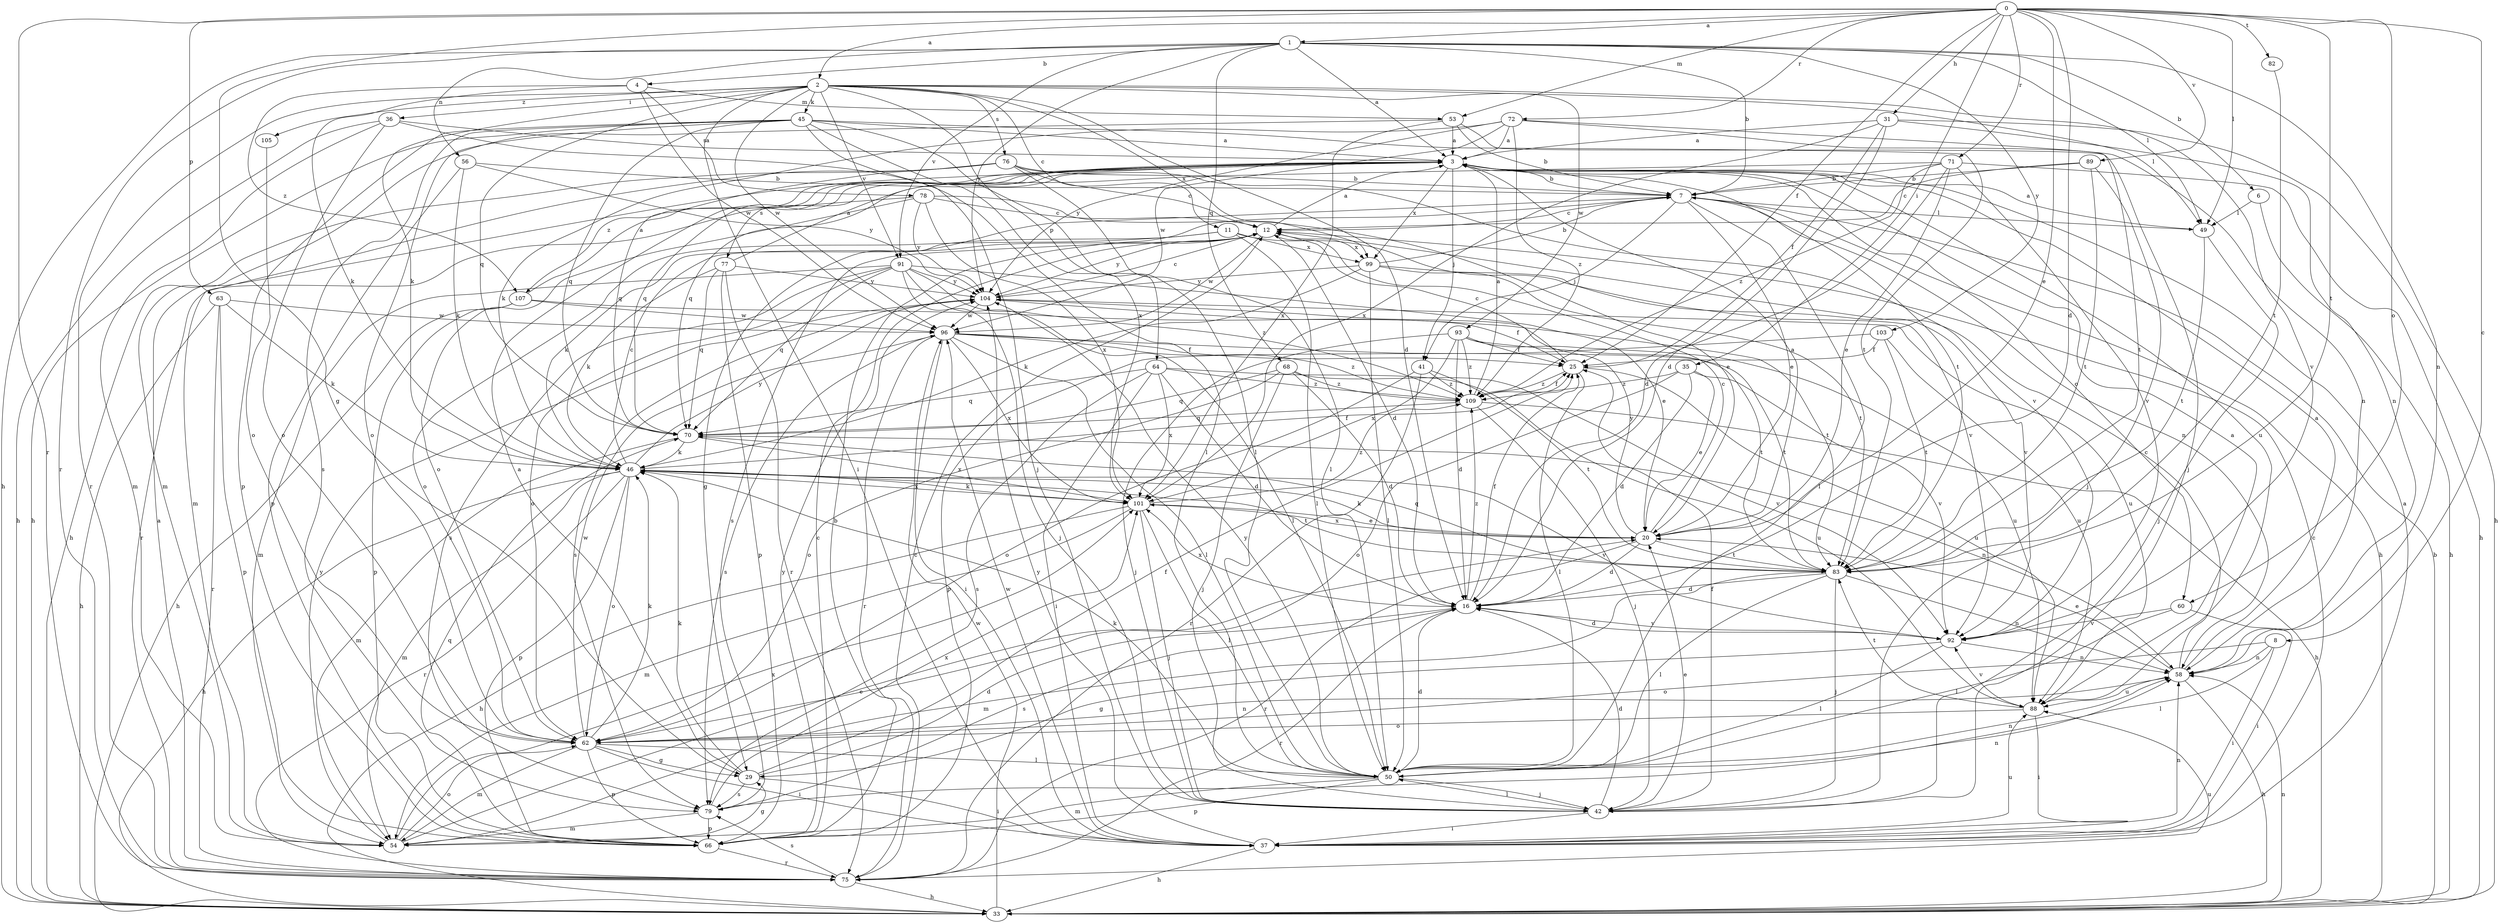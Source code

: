 strict digraph  {
0;
1;
2;
3;
4;
6;
7;
8;
11;
12;
16;
20;
25;
29;
31;
33;
35;
36;
37;
41;
42;
45;
46;
49;
50;
53;
54;
56;
58;
60;
62;
63;
64;
66;
68;
70;
71;
72;
75;
76;
77;
78;
79;
82;
83;
88;
89;
91;
92;
93;
96;
99;
101;
103;
104;
105;
107;
109;
0 -> 1  [label=a];
0 -> 2  [label=a];
0 -> 8  [label=c];
0 -> 16  [label=d];
0 -> 20  [label=e];
0 -> 25  [label=f];
0 -> 29  [label=g];
0 -> 31  [label=h];
0 -> 35  [label=i];
0 -> 49  [label=l];
0 -> 53  [label=m];
0 -> 60  [label=o];
0 -> 63  [label=p];
0 -> 71  [label=r];
0 -> 72  [label=r];
0 -> 75  [label=r];
0 -> 82  [label=t];
0 -> 83  [label=t];
0 -> 89  [label=v];
1 -> 3  [label=a];
1 -> 4  [label=b];
1 -> 6  [label=b];
1 -> 7  [label=b];
1 -> 33  [label=h];
1 -> 49  [label=l];
1 -> 56  [label=n];
1 -> 58  [label=n];
1 -> 68  [label=q];
1 -> 75  [label=r];
1 -> 91  [label=v];
1 -> 103  [label=y];
1 -> 104  [label=y];
2 -> 11  [label=c];
2 -> 16  [label=d];
2 -> 36  [label=i];
2 -> 37  [label=i];
2 -> 45  [label=k];
2 -> 46  [label=k];
2 -> 49  [label=l];
2 -> 64  [label=p];
2 -> 70  [label=q];
2 -> 75  [label=r];
2 -> 76  [label=s];
2 -> 91  [label=v];
2 -> 92  [label=v];
2 -> 93  [label=w];
2 -> 96  [label=w];
2 -> 99  [label=x];
2 -> 105  [label=z];
3 -> 7  [label=b];
3 -> 41  [label=j];
3 -> 60  [label=o];
3 -> 70  [label=q];
3 -> 77  [label=s];
3 -> 83  [label=t];
3 -> 88  [label=u];
3 -> 99  [label=x];
3 -> 107  [label=z];
4 -> 46  [label=k];
4 -> 53  [label=m];
4 -> 78  [label=s];
4 -> 96  [label=w];
4 -> 107  [label=z];
6 -> 33  [label=h];
6 -> 49  [label=l];
7 -> 12  [label=c];
7 -> 20  [label=e];
7 -> 29  [label=g];
7 -> 33  [label=h];
7 -> 41  [label=j];
7 -> 49  [label=l];
7 -> 50  [label=l];
7 -> 58  [label=n];
8 -> 37  [label=i];
8 -> 50  [label=l];
8 -> 58  [label=n];
8 -> 62  [label=o];
11 -> 46  [label=k];
11 -> 50  [label=l];
11 -> 62  [label=o];
11 -> 92  [label=v];
11 -> 99  [label=x];
12 -> 3  [label=a];
12 -> 16  [label=d];
12 -> 79  [label=s];
12 -> 96  [label=w];
12 -> 99  [label=x];
12 -> 104  [label=y];
16 -> 25  [label=f];
16 -> 75  [label=r];
16 -> 79  [label=s];
16 -> 92  [label=v];
16 -> 101  [label=x];
16 -> 109  [label=z];
20 -> 3  [label=a];
20 -> 12  [label=c];
20 -> 16  [label=d];
20 -> 46  [label=k];
20 -> 75  [label=r];
20 -> 83  [label=t];
20 -> 101  [label=x];
20 -> 104  [label=y];
25 -> 12  [label=c];
25 -> 50  [label=l];
25 -> 88  [label=u];
25 -> 109  [label=z];
29 -> 3  [label=a];
29 -> 16  [label=d];
29 -> 25  [label=f];
29 -> 37  [label=i];
29 -> 46  [label=k];
29 -> 79  [label=s];
31 -> 3  [label=a];
31 -> 16  [label=d];
31 -> 25  [label=f];
31 -> 33  [label=h];
31 -> 58  [label=n];
31 -> 101  [label=x];
33 -> 7  [label=b];
33 -> 58  [label=n];
33 -> 96  [label=w];
35 -> 16  [label=d];
35 -> 20  [label=e];
35 -> 62  [label=o];
35 -> 92  [label=v];
35 -> 109  [label=z];
36 -> 3  [label=a];
36 -> 33  [label=h];
36 -> 50  [label=l];
36 -> 54  [label=m];
36 -> 62  [label=o];
37 -> 3  [label=a];
37 -> 12  [label=c];
37 -> 33  [label=h];
37 -> 58  [label=n];
37 -> 88  [label=u];
37 -> 96  [label=w];
37 -> 104  [label=y];
41 -> 62  [label=o];
41 -> 75  [label=r];
41 -> 83  [label=t];
41 -> 109  [label=z];
42 -> 16  [label=d];
42 -> 20  [label=e];
42 -> 25  [label=f];
42 -> 37  [label=i];
42 -> 50  [label=l];
45 -> 3  [label=a];
45 -> 33  [label=h];
45 -> 42  [label=j];
45 -> 50  [label=l];
45 -> 62  [label=o];
45 -> 66  [label=p];
45 -> 70  [label=q];
45 -> 79  [label=s];
45 -> 83  [label=t];
45 -> 101  [label=x];
46 -> 12  [label=c];
46 -> 25  [label=f];
46 -> 33  [label=h];
46 -> 54  [label=m];
46 -> 62  [label=o];
46 -> 66  [label=p];
46 -> 75  [label=r];
46 -> 83  [label=t];
46 -> 92  [label=v];
46 -> 101  [label=x];
46 -> 104  [label=y];
49 -> 3  [label=a];
49 -> 42  [label=j];
49 -> 83  [label=t];
50 -> 16  [label=d];
50 -> 42  [label=j];
50 -> 46  [label=k];
50 -> 54  [label=m];
50 -> 58  [label=n];
50 -> 66  [label=p];
50 -> 104  [label=y];
53 -> 3  [label=a];
53 -> 7  [label=b];
53 -> 42  [label=j];
53 -> 54  [label=m];
53 -> 101  [label=x];
54 -> 20  [label=e];
54 -> 29  [label=g];
54 -> 62  [label=o];
54 -> 101  [label=x];
54 -> 104  [label=y];
56 -> 7  [label=b];
56 -> 46  [label=k];
56 -> 66  [label=p];
56 -> 104  [label=y];
58 -> 3  [label=a];
58 -> 12  [label=c];
58 -> 20  [label=e];
58 -> 33  [label=h];
58 -> 88  [label=u];
60 -> 37  [label=i];
60 -> 50  [label=l];
60 -> 92  [label=v];
62 -> 29  [label=g];
62 -> 37  [label=i];
62 -> 46  [label=k];
62 -> 50  [label=l];
62 -> 54  [label=m];
62 -> 58  [label=n];
62 -> 66  [label=p];
62 -> 96  [label=w];
63 -> 33  [label=h];
63 -> 46  [label=k];
63 -> 66  [label=p];
63 -> 75  [label=r];
63 -> 96  [label=w];
64 -> 16  [label=d];
64 -> 37  [label=i];
64 -> 70  [label=q];
64 -> 79  [label=s];
64 -> 88  [label=u];
64 -> 101  [label=x];
64 -> 109  [label=z];
66 -> 7  [label=b];
66 -> 12  [label=c];
66 -> 70  [label=q];
66 -> 75  [label=r];
66 -> 104  [label=y];
68 -> 16  [label=d];
68 -> 42  [label=j];
68 -> 62  [label=o];
68 -> 70  [label=q];
68 -> 92  [label=v];
68 -> 109  [label=z];
70 -> 46  [label=k];
70 -> 54  [label=m];
70 -> 58  [label=n];
70 -> 101  [label=x];
71 -> 7  [label=b];
71 -> 16  [label=d];
71 -> 20  [label=e];
71 -> 33  [label=h];
71 -> 70  [label=q];
71 -> 92  [label=v];
71 -> 109  [label=z];
72 -> 3  [label=a];
72 -> 46  [label=k];
72 -> 58  [label=n];
72 -> 83  [label=t];
72 -> 96  [label=w];
72 -> 104  [label=y];
72 -> 109  [label=z];
75 -> 3  [label=a];
75 -> 12  [label=c];
75 -> 33  [label=h];
75 -> 79  [label=s];
75 -> 88  [label=u];
76 -> 7  [label=b];
76 -> 12  [label=c];
76 -> 33  [label=h];
76 -> 50  [label=l];
76 -> 54  [label=m];
76 -> 70  [label=q];
76 -> 92  [label=v];
77 -> 3  [label=a];
77 -> 46  [label=k];
77 -> 66  [label=p];
77 -> 70  [label=q];
77 -> 75  [label=r];
77 -> 104  [label=y];
78 -> 12  [label=c];
78 -> 20  [label=e];
78 -> 62  [label=o];
78 -> 75  [label=r];
78 -> 101  [label=x];
78 -> 104  [label=y];
79 -> 54  [label=m];
79 -> 58  [label=n];
79 -> 66  [label=p];
79 -> 101  [label=x];
82 -> 83  [label=t];
83 -> 16  [label=d];
83 -> 42  [label=j];
83 -> 50  [label=l];
83 -> 54  [label=m];
83 -> 58  [label=n];
83 -> 70  [label=q];
88 -> 3  [label=a];
88 -> 37  [label=i];
88 -> 62  [label=o];
88 -> 83  [label=t];
88 -> 92  [label=v];
89 -> 7  [label=b];
89 -> 12  [label=c];
89 -> 42  [label=j];
89 -> 83  [label=t];
91 -> 20  [label=e];
91 -> 42  [label=j];
91 -> 50  [label=l];
91 -> 54  [label=m];
91 -> 62  [label=o];
91 -> 70  [label=q];
91 -> 79  [label=s];
91 -> 104  [label=y];
91 -> 109  [label=z];
92 -> 16  [label=d];
92 -> 29  [label=g];
92 -> 50  [label=l];
92 -> 58  [label=n];
93 -> 16  [label=d];
93 -> 25  [label=f];
93 -> 42  [label=j];
93 -> 83  [label=t];
93 -> 88  [label=u];
93 -> 101  [label=x];
93 -> 109  [label=z];
96 -> 25  [label=f];
96 -> 37  [label=i];
96 -> 50  [label=l];
96 -> 75  [label=r];
96 -> 79  [label=s];
96 -> 83  [label=t];
96 -> 101  [label=x];
96 -> 109  [label=z];
99 -> 7  [label=b];
99 -> 46  [label=k];
99 -> 50  [label=l];
99 -> 83  [label=t];
99 -> 92  [label=v];
99 -> 104  [label=y];
101 -> 20  [label=e];
101 -> 33  [label=h];
101 -> 42  [label=j];
101 -> 46  [label=k];
101 -> 50  [label=l];
101 -> 54  [label=m];
101 -> 109  [label=z];
103 -> 25  [label=f];
103 -> 66  [label=p];
103 -> 83  [label=t];
103 -> 88  [label=u];
104 -> 12  [label=c];
104 -> 25  [label=f];
104 -> 79  [label=s];
104 -> 88  [label=u];
104 -> 96  [label=w];
105 -> 62  [label=o];
107 -> 3  [label=a];
107 -> 33  [label=h];
107 -> 66  [label=p];
107 -> 83  [label=t];
107 -> 96  [label=w];
109 -> 3  [label=a];
109 -> 25  [label=f];
109 -> 33  [label=h];
109 -> 42  [label=j];
109 -> 70  [label=q];
}
